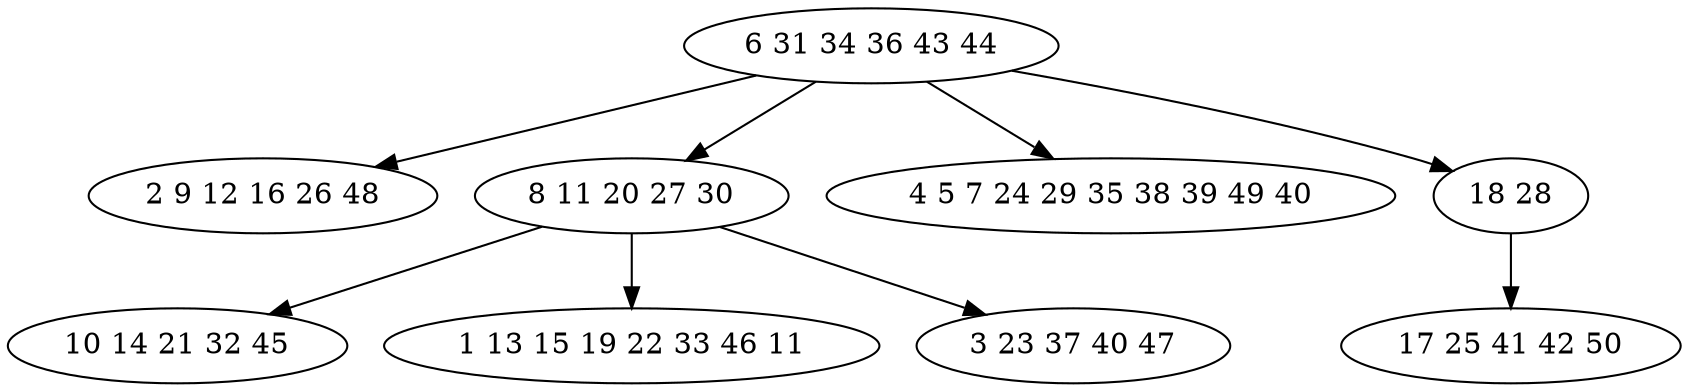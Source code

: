 digraph true_tree {
	"0" -> "1"
	"0" -> "2"
	"2" -> "3"
	"2" -> "4"
	"2" -> "5"
	"0" -> "6"
	"0" -> "7"
	"7" -> "8"
	"0" [label="6 31 34 36 43 44"];
	"1" [label="2 9 12 16 26 48"];
	"2" [label="8 11 20 27 30"];
	"3" [label="10 14 21 32 45"];
	"4" [label="1 13 15 19 22 33 46 11"];
	"5" [label="3 23 37 40 47"];
	"6" [label="4 5 7 24 29 35 38 39 49 40"];
	"7" [label="18 28"];
	"8" [label="17 25 41 42 50"];
}
